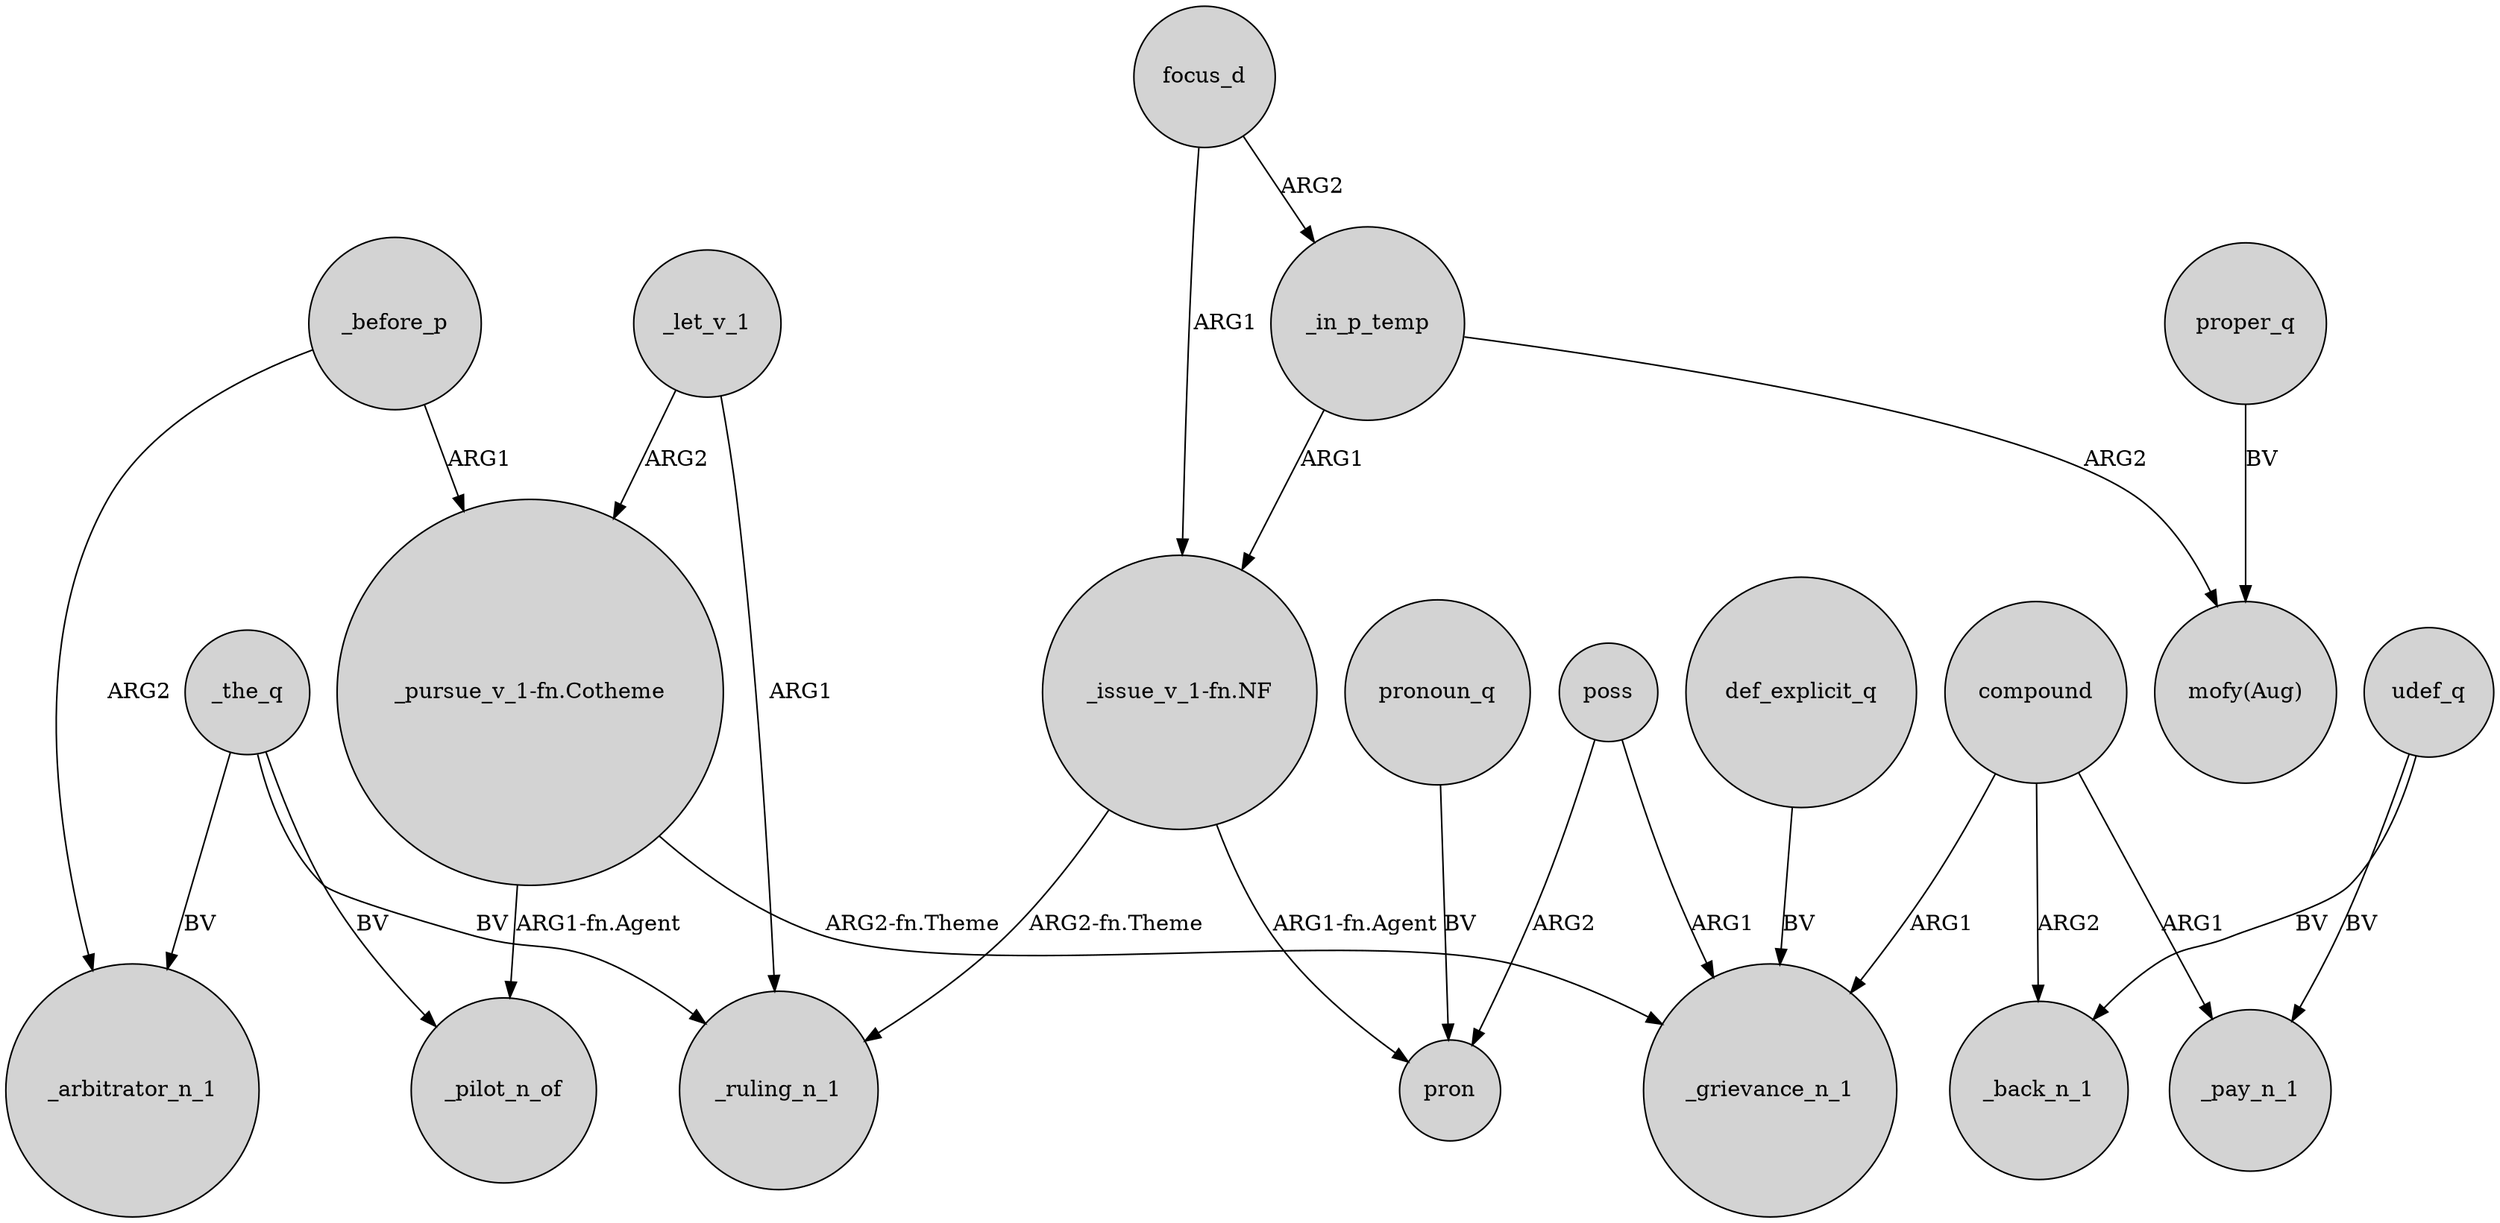 digraph {
	node [shape=circle style=filled]
	poss -> _grievance_n_1 [label=ARG1]
	"_pursue_v_1-fn.Cotheme" -> _pilot_n_of [label="ARG1-fn.Agent"]
	focus_d -> _in_p_temp [label=ARG2]
	_before_p -> _arbitrator_n_1 [label=ARG2]
	poss -> pron [label=ARG2]
	udef_q -> _back_n_1 [label=BV]
	udef_q -> _pay_n_1 [label=BV]
	compound -> _grievance_n_1 [label=ARG1]
	compound -> _pay_n_1 [label=ARG1]
	_the_q -> _arbitrator_n_1 [label=BV]
	_in_p_temp -> "_issue_v_1-fn.NF" [label=ARG1]
	_before_p -> "_pursue_v_1-fn.Cotheme" [label=ARG1]
	"_issue_v_1-fn.NF" -> _ruling_n_1 [label="ARG2-fn.Theme"]
	"_issue_v_1-fn.NF" -> pron [label="ARG1-fn.Agent"]
	pronoun_q -> pron [label=BV]
	_the_q -> _pilot_n_of [label=BV]
	"_pursue_v_1-fn.Cotheme" -> _grievance_n_1 [label="ARG2-fn.Theme"]
	_in_p_temp -> "mofy(Aug)" [label=ARG2]
	proper_q -> "mofy(Aug)" [label=BV]
	compound -> _back_n_1 [label=ARG2]
	_let_v_1 -> "_pursue_v_1-fn.Cotheme" [label=ARG2]
	def_explicit_q -> _grievance_n_1 [label=BV]
	_let_v_1 -> _ruling_n_1 [label=ARG1]
	focus_d -> "_issue_v_1-fn.NF" [label=ARG1]
	_the_q -> _ruling_n_1 [label=BV]
}
